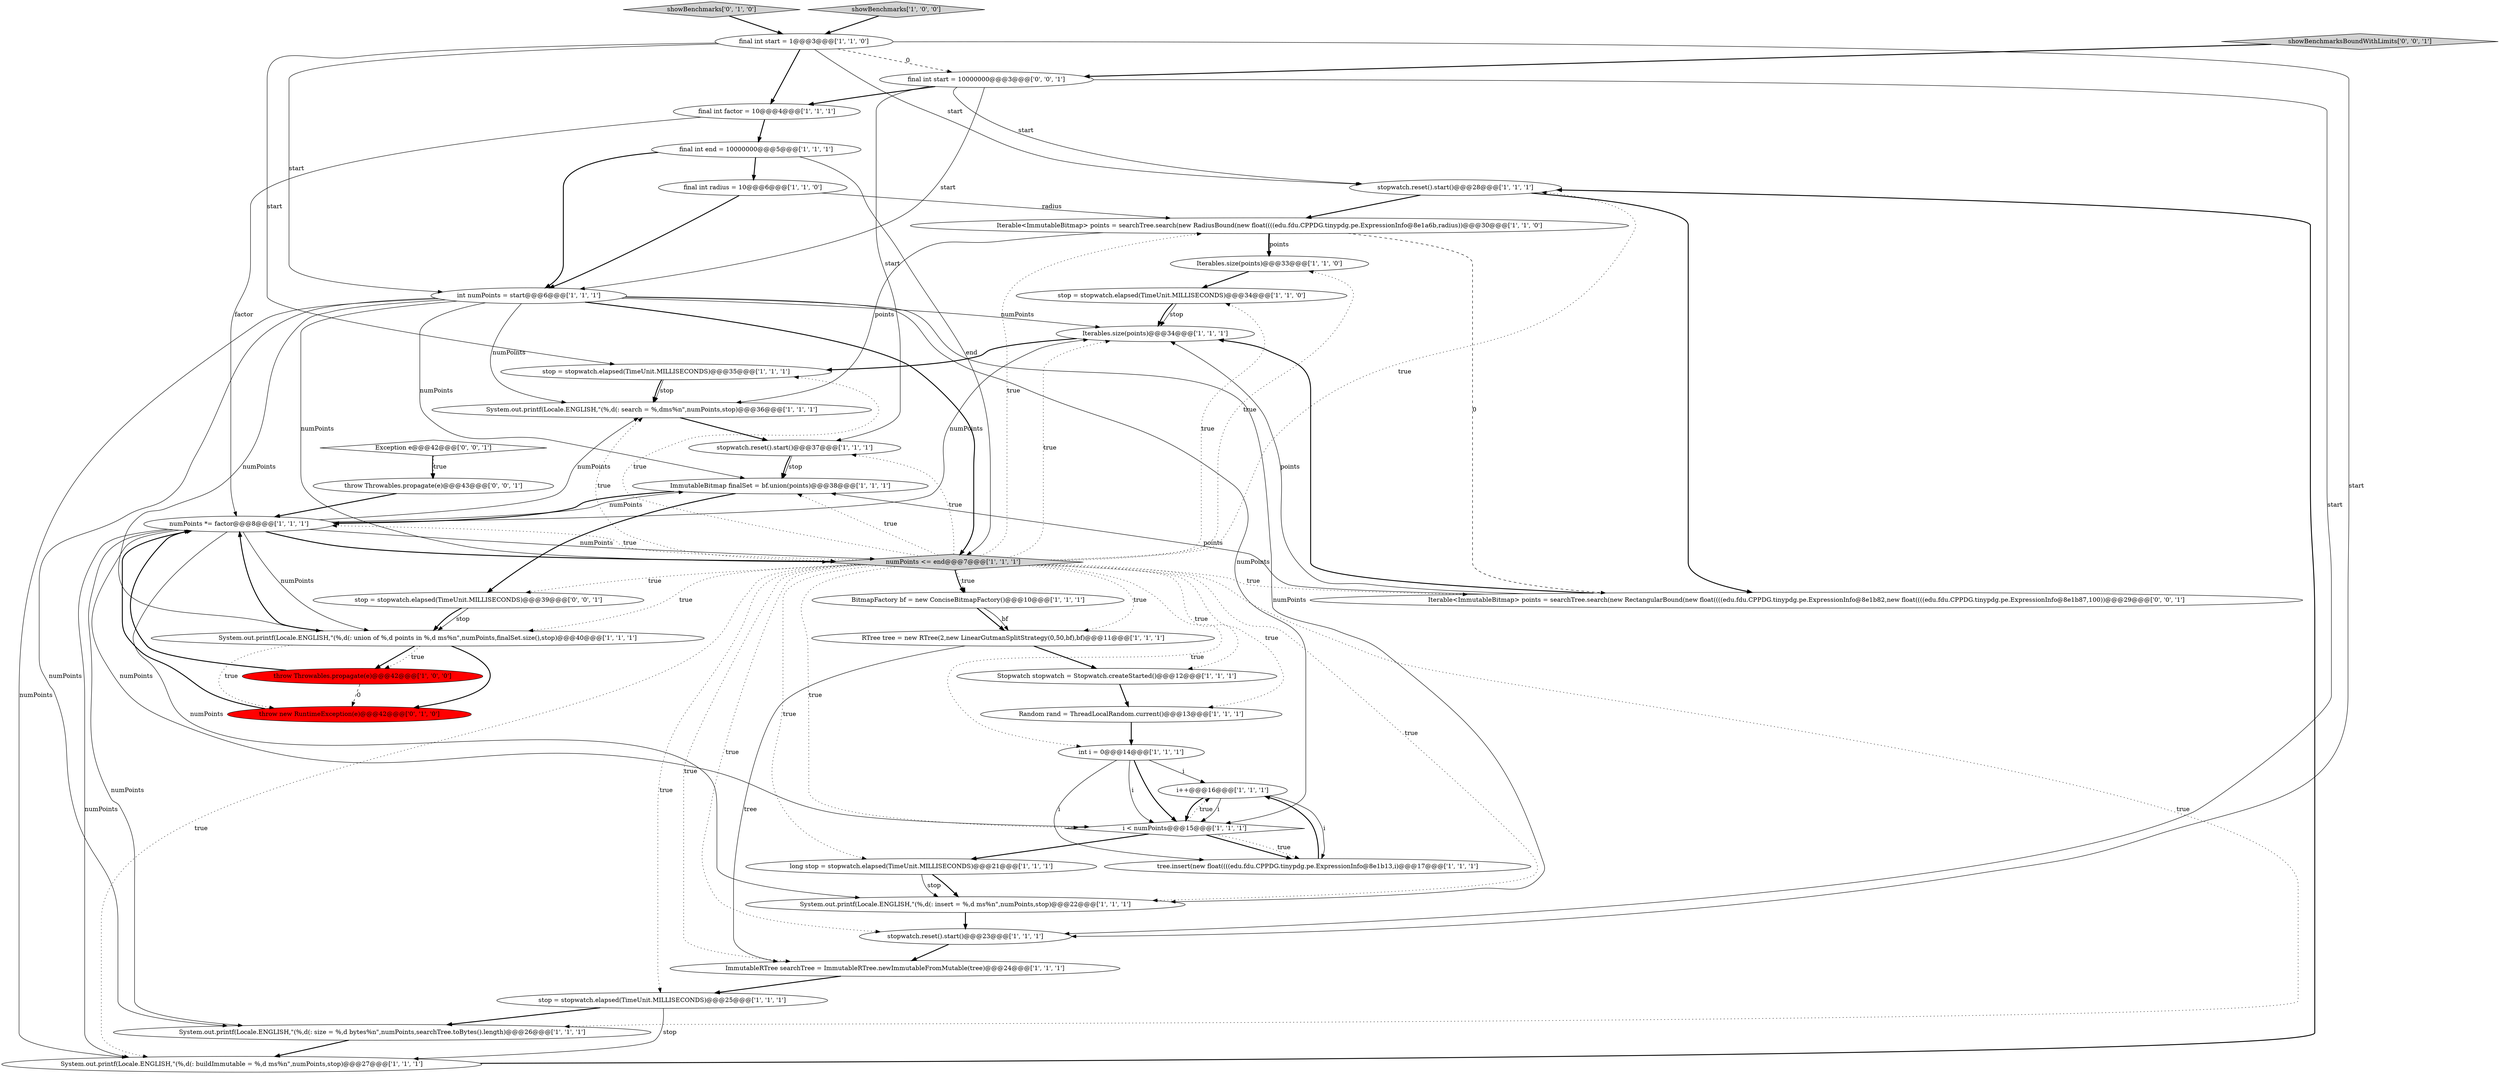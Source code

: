 digraph {
35 [style = filled, label = "showBenchmarks['0', '1', '0']", fillcolor = lightgray, shape = diamond image = "AAA0AAABBB2BBB"];
1 [style = filled, label = "stopwatch.reset().start()@@@28@@@['1', '1', '1']", fillcolor = white, shape = ellipse image = "AAA0AAABBB1BBB"];
5 [style = filled, label = "final int end = 10000000@@@5@@@['1', '1', '1']", fillcolor = white, shape = ellipse image = "AAA0AAABBB1BBB"];
23 [style = filled, label = "Stopwatch stopwatch = Stopwatch.createStarted()@@@12@@@['1', '1', '1']", fillcolor = white, shape = ellipse image = "AAA0AAABBB1BBB"];
37 [style = filled, label = "final int start = 10000000@@@3@@@['0', '0', '1']", fillcolor = white, shape = ellipse image = "AAA0AAABBB3BBB"];
27 [style = filled, label = "System.out.printf(Locale.ENGLISH,\"(%,d(: buildImmutable = %,d ms%n\",numPoints,stop)@@@27@@@['1', '1', '1']", fillcolor = white, shape = ellipse image = "AAA0AAABBB1BBB"];
20 [style = filled, label = "System.out.printf(Locale.ENGLISH,\"(%,d(: size = %,d bytes%n\",numPoints,searchTree.toBytes().length)@@@26@@@['1', '1', '1']", fillcolor = white, shape = ellipse image = "AAA0AAABBB1BBB"];
19 [style = filled, label = "System.out.printf(Locale.ENGLISH,\"(%,d(: insert = %,d ms%n\",numPoints,stop)@@@22@@@['1', '1', '1']", fillcolor = white, shape = ellipse image = "AAA0AAABBB1BBB"];
40 [style = filled, label = "throw Throwables.propagate(e)@@@43@@@['0', '0', '1']", fillcolor = white, shape = ellipse image = "AAA0AAABBB3BBB"];
6 [style = filled, label = "i++@@@16@@@['1', '1', '1']", fillcolor = white, shape = ellipse image = "AAA0AAABBB1BBB"];
0 [style = filled, label = "stop = stopwatch.elapsed(TimeUnit.MILLISECONDS)@@@34@@@['1', '1', '0']", fillcolor = white, shape = ellipse image = "AAA0AAABBB1BBB"];
21 [style = filled, label = "ImmutableBitmap finalSet = bf.union(points)@@@38@@@['1', '1', '1']", fillcolor = white, shape = ellipse image = "AAA0AAABBB1BBB"];
4 [style = filled, label = "stop = stopwatch.elapsed(TimeUnit.MILLISECONDS)@@@35@@@['1', '1', '1']", fillcolor = white, shape = ellipse image = "AAA0AAABBB1BBB"];
34 [style = filled, label = "throw new RuntimeException(e)@@@42@@@['0', '1', '0']", fillcolor = red, shape = ellipse image = "AAA1AAABBB2BBB"];
36 [style = filled, label = "Exception e@@@42@@@['0', '0', '1']", fillcolor = white, shape = diamond image = "AAA0AAABBB3BBB"];
12 [style = filled, label = "stopwatch.reset().start()@@@23@@@['1', '1', '1']", fillcolor = white, shape = ellipse image = "AAA0AAABBB1BBB"];
25 [style = filled, label = "System.out.printf(Locale.ENGLISH,\"(%,d(: union of %,d points in %,d ms%n\",numPoints,finalSet.size(),stop)@@@40@@@['1', '1', '1']", fillcolor = white, shape = ellipse image = "AAA0AAABBB1BBB"];
31 [style = filled, label = "tree.insert(new float((((edu.fdu.CPPDG.tinypdg.pe.ExpressionInfo@8e1b13,i)@@@17@@@['1', '1', '1']", fillcolor = white, shape = ellipse image = "AAA0AAABBB1BBB"];
15 [style = filled, label = "Random rand = ThreadLocalRandom.current()@@@13@@@['1', '1', '1']", fillcolor = white, shape = ellipse image = "AAA0AAABBB1BBB"];
18 [style = filled, label = "long stop = stopwatch.elapsed(TimeUnit.MILLISECONDS)@@@21@@@['1', '1', '1']", fillcolor = white, shape = ellipse image = "AAA0AAABBB1BBB"];
28 [style = filled, label = "i < numPoints@@@15@@@['1', '1', '1']", fillcolor = white, shape = diamond image = "AAA0AAABBB1BBB"];
24 [style = filled, label = "stopwatch.reset().start()@@@37@@@['1', '1', '1']", fillcolor = white, shape = ellipse image = "AAA0AAABBB1BBB"];
11 [style = filled, label = "stop = stopwatch.elapsed(TimeUnit.MILLISECONDS)@@@25@@@['1', '1', '1']", fillcolor = white, shape = ellipse image = "AAA0AAABBB1BBB"];
32 [style = filled, label = "final int start = 1@@@3@@@['1', '1', '0']", fillcolor = white, shape = ellipse image = "AAA0AAABBB1BBB"];
17 [style = filled, label = "numPoints *= factor@@@8@@@['1', '1', '1']", fillcolor = white, shape = ellipse image = "AAA0AAABBB1BBB"];
8 [style = filled, label = "ImmutableRTree searchTree = ImmutableRTree.newImmutableFromMutable(tree)@@@24@@@['1', '1', '1']", fillcolor = white, shape = ellipse image = "AAA0AAABBB1BBB"];
16 [style = filled, label = "int i = 0@@@14@@@['1', '1', '1']", fillcolor = white, shape = ellipse image = "AAA0AAABBB1BBB"];
9 [style = filled, label = "RTree tree = new RTree(2,new LinearGutmanSplitStrategy(0,50,bf),bf)@@@11@@@['1', '1', '1']", fillcolor = white, shape = ellipse image = "AAA0AAABBB1BBB"];
29 [style = filled, label = "final int radius = 10@@@6@@@['1', '1', '0']", fillcolor = white, shape = ellipse image = "AAA0AAABBB1BBB"];
10 [style = filled, label = "Iterables.size(points)@@@33@@@['1', '1', '0']", fillcolor = white, shape = ellipse image = "AAA0AAABBB1BBB"];
26 [style = filled, label = "numPoints <= end@@@7@@@['1', '1', '1']", fillcolor = lightgray, shape = diamond image = "AAA0AAABBB1BBB"];
41 [style = filled, label = "showBenchmarksBoundWithLimits['0', '0', '1']", fillcolor = lightgray, shape = diamond image = "AAA0AAABBB3BBB"];
13 [style = filled, label = "System.out.printf(Locale.ENGLISH,\"(%,d(: search = %,dms%n\",numPoints,stop)@@@36@@@['1', '1', '1']", fillcolor = white, shape = ellipse image = "AAA0AAABBB1BBB"];
33 [style = filled, label = "final int factor = 10@@@4@@@['1', '1', '1']", fillcolor = white, shape = ellipse image = "AAA0AAABBB1BBB"];
39 [style = filled, label = "stop = stopwatch.elapsed(TimeUnit.MILLISECONDS)@@@39@@@['0', '0', '1']", fillcolor = white, shape = ellipse image = "AAA0AAABBB3BBB"];
7 [style = filled, label = "showBenchmarks['1', '0', '0']", fillcolor = lightgray, shape = diamond image = "AAA0AAABBB1BBB"];
2 [style = filled, label = "Iterable<ImmutableBitmap> points = searchTree.search(new RadiusBound(new float((((edu.fdu.CPPDG.tinypdg.pe.ExpressionInfo@8e1a6b,radius))@@@30@@@['1', '1', '0']", fillcolor = white, shape = ellipse image = "AAA0AAABBB1BBB"];
22 [style = filled, label = "int numPoints = start@@@6@@@['1', '1', '1']", fillcolor = white, shape = ellipse image = "AAA0AAABBB1BBB"];
14 [style = filled, label = "BitmapFactory bf = new ConciseBitmapFactory()@@@10@@@['1', '1', '1']", fillcolor = white, shape = ellipse image = "AAA0AAABBB1BBB"];
38 [style = filled, label = "Iterable<ImmutableBitmap> points = searchTree.search(new RectangularBound(new float((((edu.fdu.CPPDG.tinypdg.pe.ExpressionInfo@8e1b82,new float((((edu.fdu.CPPDG.tinypdg.pe.ExpressionInfo@8e1b87,100))@@@29@@@['0', '0', '1']", fillcolor = white, shape = ellipse image = "AAA0AAABBB3BBB"];
30 [style = filled, label = "throw Throwables.propagate(e)@@@42@@@['1', '0', '0']", fillcolor = red, shape = ellipse image = "AAA1AAABBB1BBB"];
3 [style = filled, label = "Iterables.size(points)@@@34@@@['1', '1', '1']", fillcolor = white, shape = ellipse image = "AAA0AAABBB1BBB"];
16->6 [style = solid, label="i"];
7->32 [style = bold, label=""];
25->34 [style = bold, label=""];
25->30 [style = bold, label=""];
26->12 [style = dotted, label="true"];
22->3 [style = solid, label="numPoints"];
26->19 [style = dotted, label="true"];
26->0 [style = dotted, label="true"];
26->13 [style = dotted, label="true"];
3->4 [style = bold, label=""];
33->17 [style = solid, label="factor"];
22->13 [style = solid, label="numPoints"];
20->27 [style = bold, label=""];
24->21 [style = solid, label="stop"];
28->6 [style = dotted, label="true"];
22->27 [style = solid, label="numPoints"];
2->10 [style = solid, label="points"];
37->22 [style = solid, label="start"];
5->26 [style = solid, label="end"];
31->6 [style = bold, label=""];
22->21 [style = solid, label="numPoints"];
24->21 [style = bold, label=""];
26->28 [style = dotted, label="true"];
34->17 [style = bold, label=""];
37->24 [style = solid, label="start"];
26->24 [style = dotted, label="true"];
38->21 [style = solid, label="points"];
14->9 [style = bold, label=""];
32->12 [style = solid, label="start"];
17->21 [style = solid, label="numPoints"];
16->28 [style = solid, label="i"];
39->25 [style = solid, label="stop"];
26->16 [style = dotted, label="true"];
26->4 [style = dotted, label="true"];
37->33 [style = bold, label=""];
22->25 [style = solid, label="numPoints"];
8->11 [style = bold, label=""];
22->26 [style = solid, label="numPoints"];
22->19 [style = solid, label="numPoints"];
1->38 [style = bold, label=""];
0->3 [style = bold, label=""];
5->29 [style = bold, label=""];
28->18 [style = bold, label=""];
32->1 [style = solid, label="start"];
19->12 [style = bold, label=""];
26->2 [style = dotted, label="true"];
41->37 [style = bold, label=""];
26->14 [style = bold, label=""];
18->19 [style = bold, label=""];
4->13 [style = solid, label="stop"];
26->20 [style = dotted, label="true"];
26->23 [style = dotted, label="true"];
36->40 [style = dotted, label="true"];
26->9 [style = dotted, label="true"];
26->3 [style = dotted, label="true"];
6->31 [style = solid, label="i"];
26->14 [style = dotted, label="true"];
10->0 [style = bold, label=""];
26->1 [style = dotted, label="true"];
40->17 [style = bold, label=""];
22->20 [style = solid, label="numPoints"];
26->18 [style = dotted, label="true"];
17->26 [style = solid, label="numPoints"];
11->27 [style = solid, label="stop"];
39->25 [style = bold, label=""];
17->19 [style = solid, label="numPoints"];
5->22 [style = bold, label=""];
22->26 [style = bold, label=""];
17->13 [style = solid, label="numPoints"];
32->4 [style = solid, label="start"];
17->28 [style = solid, label="numPoints"];
36->40 [style = bold, label=""];
26->8 [style = dotted, label="true"];
30->17 [style = bold, label=""];
13->24 [style = bold, label=""];
32->37 [style = dashed, label="0"];
6->28 [style = solid, label="i"];
26->27 [style = dotted, label="true"];
28->31 [style = bold, label=""];
4->13 [style = bold, label=""];
23->15 [style = bold, label=""];
16->31 [style = solid, label="i"];
35->32 [style = bold, label=""];
30->34 [style = dashed, label="0"];
33->5 [style = bold, label=""];
2->10 [style = bold, label=""];
25->17 [style = bold, label=""];
37->12 [style = solid, label="start"];
38->3 [style = bold, label=""];
32->33 [style = bold, label=""];
26->38 [style = dotted, label="true"];
21->39 [style = bold, label=""];
12->8 [style = bold, label=""];
26->17 [style = dotted, label="true"];
2->13 [style = solid, label="points"];
26->15 [style = dotted, label="true"];
14->9 [style = solid, label="bf"];
1->2 [style = bold, label=""];
26->11 [style = dotted, label="true"];
17->25 [style = solid, label="numPoints"];
17->20 [style = solid, label="numPoints"];
37->1 [style = solid, label="start"];
11->20 [style = bold, label=""];
28->31 [style = dotted, label="true"];
32->22 [style = solid, label="start"];
17->26 [style = bold, label=""];
27->1 [style = bold, label=""];
25->34 [style = dotted, label="true"];
26->25 [style = dotted, label="true"];
26->39 [style = dotted, label="true"];
15->16 [style = bold, label=""];
2->38 [style = dashed, label="0"];
9->8 [style = solid, label="tree"];
9->23 [style = bold, label=""];
18->19 [style = solid, label="stop"];
38->3 [style = solid, label="points"];
16->28 [style = bold, label=""];
0->3 [style = solid, label="stop"];
17->3 [style = solid, label="numPoints"];
26->21 [style = dotted, label="true"];
26->10 [style = dotted, label="true"];
17->27 [style = solid, label="numPoints"];
29->2 [style = solid, label="radius"];
22->28 [style = solid, label="numPoints"];
29->22 [style = bold, label=""];
25->30 [style = dotted, label="true"];
21->17 [style = bold, label=""];
6->28 [style = bold, label=""];
}
